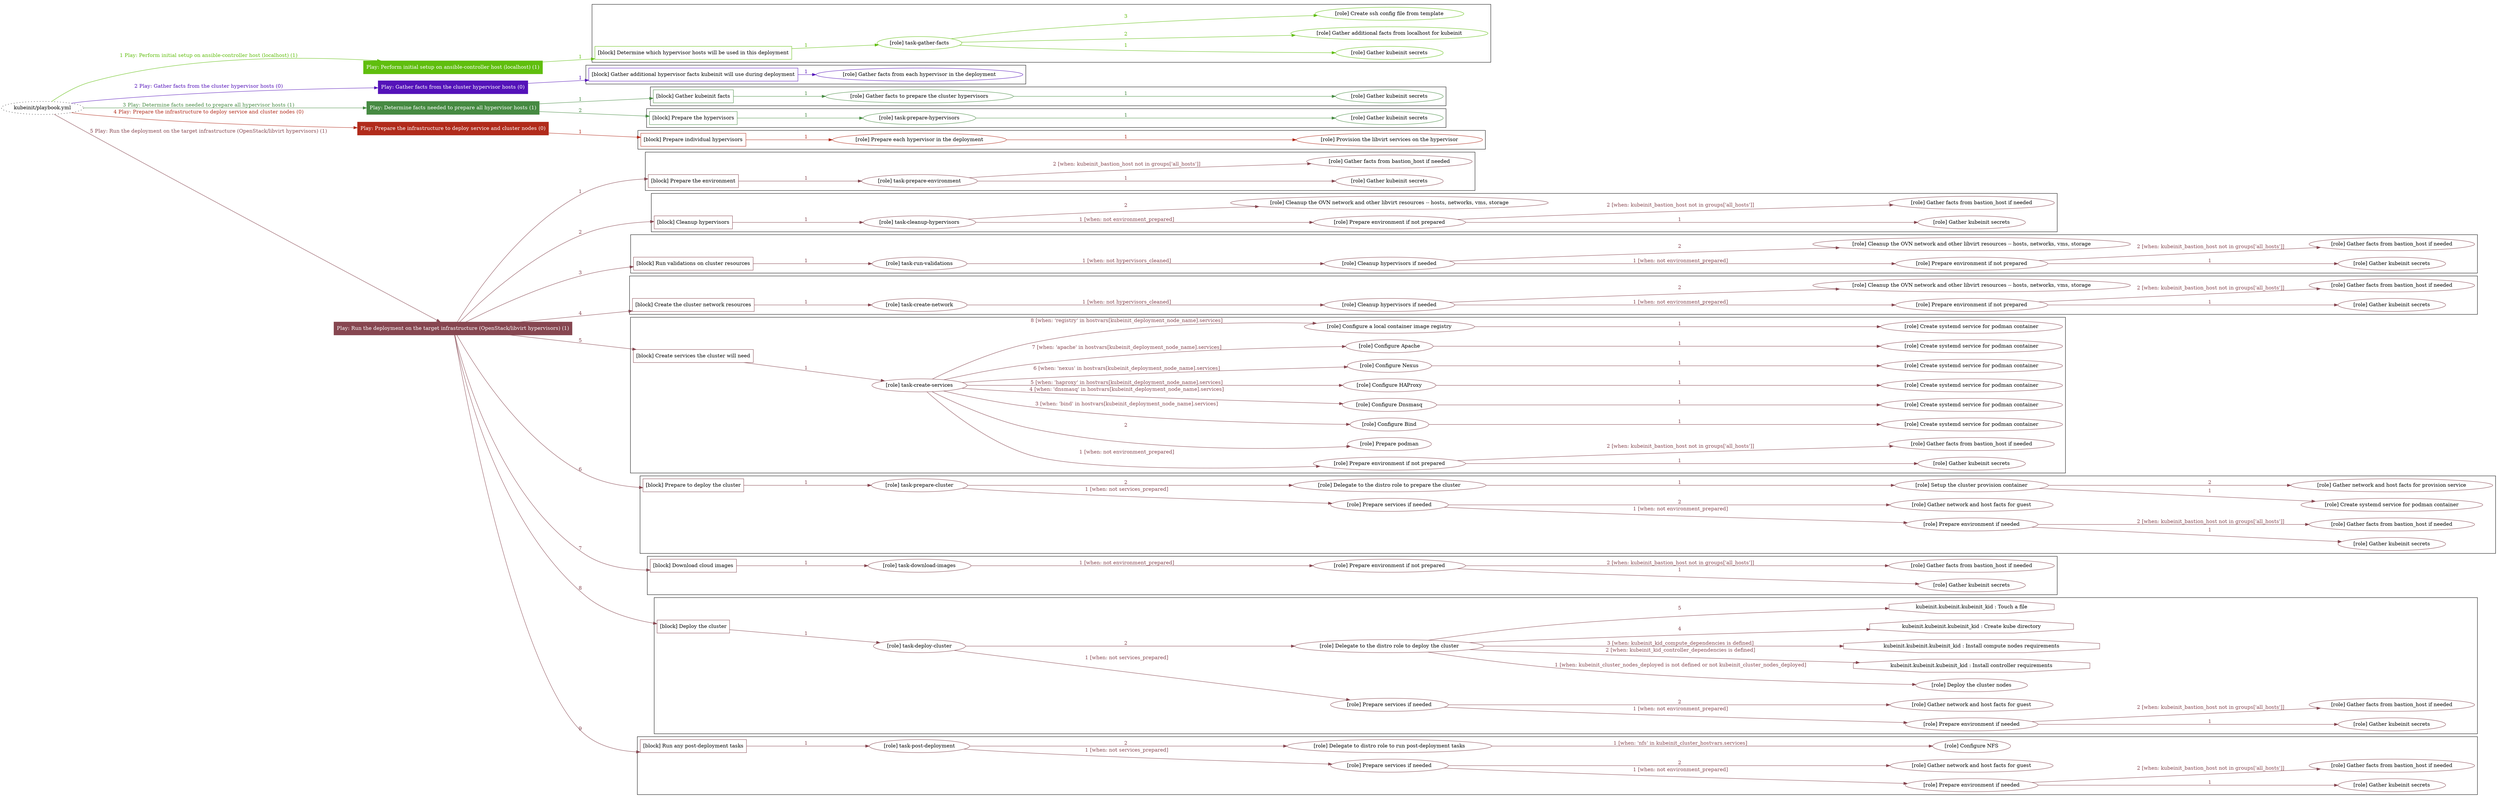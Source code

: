 digraph {
	graph [concentrate=true ordering=in rankdir=LR ratio=fill]
	edge [esep=5 sep=10]
	"kubeinit/playbook.yml" [URL="/home/runner/work/kubeinit/kubeinit/kubeinit/playbook.yml" id=playbook_f6419a10 style=dotted]
	"kubeinit/playbook.yml" -> play_0687ee7b [label="1 Play: Perform initial setup on ansible-controller host (localhost) (1)" color="#60be0e" fontcolor="#60be0e" id=edge_play_0687ee7b labeltooltip="1 Play: Perform initial setup on ansible-controller host (localhost) (1)" tooltip="1 Play: Perform initial setup on ansible-controller host (localhost) (1)"]
	subgraph "Play: Perform initial setup on ansible-controller host (localhost) (1)" {
		play_0687ee7b [label="Play: Perform initial setup on ansible-controller host (localhost) (1)" URL="/home/runner/work/kubeinit/kubeinit/kubeinit/playbook.yml" color="#60be0e" fontcolor="#ffffff" id=play_0687ee7b shape=box style=filled tooltip=localhost]
		play_0687ee7b -> block_1c092122 [label=1 color="#60be0e" fontcolor="#60be0e" id=edge_block_1c092122 labeltooltip=1 tooltip=1]
		subgraph cluster_block_1c092122 {
			block_1c092122 [label="[block] Determine which hypervisor hosts will be used in this deployment" URL="/home/runner/work/kubeinit/kubeinit/kubeinit/playbook.yml" color="#60be0e" id=block_1c092122 labeltooltip="Determine which hypervisor hosts will be used in this deployment" shape=box tooltip="Determine which hypervisor hosts will be used in this deployment"]
			block_1c092122 -> role_b2bac1fe [label="1 " color="#60be0e" fontcolor="#60be0e" id=edge_role_b2bac1fe labeltooltip="1 " tooltip="1 "]
			subgraph "task-gather-facts" {
				role_b2bac1fe [label="[role] task-gather-facts" URL="/home/runner/work/kubeinit/kubeinit/kubeinit/playbook.yml" color="#60be0e" id=role_b2bac1fe tooltip="task-gather-facts"]
				role_b2bac1fe -> role_9b23d5ed [label="1 " color="#60be0e" fontcolor="#60be0e" id=edge_role_9b23d5ed labeltooltip="1 " tooltip="1 "]
				subgraph "Gather kubeinit secrets" {
					role_9b23d5ed [label="[role] Gather kubeinit secrets" URL="/home/runner/.ansible/collections/ansible_collections/kubeinit/kubeinit/roles/kubeinit_prepare/tasks/build_hypervisors_group.yml" color="#60be0e" id=role_9b23d5ed tooltip="Gather kubeinit secrets"]
				}
				role_b2bac1fe -> role_7b5e0a0b [label="2 " color="#60be0e" fontcolor="#60be0e" id=edge_role_7b5e0a0b labeltooltip="2 " tooltip="2 "]
				subgraph "Gather additional facts from localhost for kubeinit" {
					role_7b5e0a0b [label="[role] Gather additional facts from localhost for kubeinit" URL="/home/runner/.ansible/collections/ansible_collections/kubeinit/kubeinit/roles/kubeinit_prepare/tasks/build_hypervisors_group.yml" color="#60be0e" id=role_7b5e0a0b tooltip="Gather additional facts from localhost for kubeinit"]
				}
				role_b2bac1fe -> role_f3204267 [label="3 " color="#60be0e" fontcolor="#60be0e" id=edge_role_f3204267 labeltooltip="3 " tooltip="3 "]
				subgraph "Create ssh config file from template" {
					role_f3204267 [label="[role] Create ssh config file from template" URL="/home/runner/.ansible/collections/ansible_collections/kubeinit/kubeinit/roles/kubeinit_prepare/tasks/build_hypervisors_group.yml" color="#60be0e" id=role_f3204267 tooltip="Create ssh config file from template"]
				}
			}
		}
	}
	"kubeinit/playbook.yml" -> play_b88341cc [label="2 Play: Gather facts from the cluster hypervisor hosts (0)" color="#5413b9" fontcolor="#5413b9" id=edge_play_b88341cc labeltooltip="2 Play: Gather facts from the cluster hypervisor hosts (0)" tooltip="2 Play: Gather facts from the cluster hypervisor hosts (0)"]
	subgraph "Play: Gather facts from the cluster hypervisor hosts (0)" {
		play_b88341cc [label="Play: Gather facts from the cluster hypervisor hosts (0)" URL="/home/runner/work/kubeinit/kubeinit/kubeinit/playbook.yml" color="#5413b9" fontcolor="#ffffff" id=play_b88341cc shape=box style=filled tooltip="Play: Gather facts from the cluster hypervisor hosts (0)"]
		play_b88341cc -> block_39fe85fd [label=1 color="#5413b9" fontcolor="#5413b9" id=edge_block_39fe85fd labeltooltip=1 tooltip=1]
		subgraph cluster_block_39fe85fd {
			block_39fe85fd [label="[block] Gather additional hypervisor facts kubeinit will use during deployment" URL="/home/runner/work/kubeinit/kubeinit/kubeinit/playbook.yml" color="#5413b9" id=block_39fe85fd labeltooltip="Gather additional hypervisor facts kubeinit will use during deployment" shape=box tooltip="Gather additional hypervisor facts kubeinit will use during deployment"]
			block_39fe85fd -> role_3dbef8bf [label="1 " color="#5413b9" fontcolor="#5413b9" id=edge_role_3dbef8bf labeltooltip="1 " tooltip="1 "]
			subgraph "Gather facts from each hypervisor in the deployment" {
				role_3dbef8bf [label="[role] Gather facts from each hypervisor in the deployment" URL="/home/runner/work/kubeinit/kubeinit/kubeinit/playbook.yml" color="#5413b9" id=role_3dbef8bf tooltip="Gather facts from each hypervisor in the deployment"]
			}
		}
	}
	"kubeinit/playbook.yml" -> play_c0b0eac6 [label="3 Play: Determine facts needed to prepare all hypervisor hosts (1)" color="#468a42" fontcolor="#468a42" id=edge_play_c0b0eac6 labeltooltip="3 Play: Determine facts needed to prepare all hypervisor hosts (1)" tooltip="3 Play: Determine facts needed to prepare all hypervisor hosts (1)"]
	subgraph "Play: Determine facts needed to prepare all hypervisor hosts (1)" {
		play_c0b0eac6 [label="Play: Determine facts needed to prepare all hypervisor hosts (1)" URL="/home/runner/work/kubeinit/kubeinit/kubeinit/playbook.yml" color="#468a42" fontcolor="#ffffff" id=play_c0b0eac6 shape=box style=filled tooltip=localhost]
		play_c0b0eac6 -> block_16aa0d3f [label=1 color="#468a42" fontcolor="#468a42" id=edge_block_16aa0d3f labeltooltip=1 tooltip=1]
		subgraph cluster_block_16aa0d3f {
			block_16aa0d3f [label="[block] Gather kubeinit facts" URL="/home/runner/work/kubeinit/kubeinit/kubeinit/playbook.yml" color="#468a42" id=block_16aa0d3f labeltooltip="Gather kubeinit facts" shape=box tooltip="Gather kubeinit facts"]
			block_16aa0d3f -> role_f9458ffa [label="1 " color="#468a42" fontcolor="#468a42" id=edge_role_f9458ffa labeltooltip="1 " tooltip="1 "]
			subgraph "Gather facts to prepare the cluster hypervisors" {
				role_f9458ffa [label="[role] Gather facts to prepare the cluster hypervisors" URL="/home/runner/work/kubeinit/kubeinit/kubeinit/playbook.yml" color="#468a42" id=role_f9458ffa tooltip="Gather facts to prepare the cluster hypervisors"]
				role_f9458ffa -> role_9d43c3cf [label="1 " color="#468a42" fontcolor="#468a42" id=edge_role_9d43c3cf labeltooltip="1 " tooltip="1 "]
				subgraph "Gather kubeinit secrets" {
					role_9d43c3cf [label="[role] Gather kubeinit secrets" URL="/home/runner/.ansible/collections/ansible_collections/kubeinit/kubeinit/roles/kubeinit_prepare/tasks/gather_kubeinit_facts.yml" color="#468a42" id=role_9d43c3cf tooltip="Gather kubeinit secrets"]
				}
			}
		}
		play_c0b0eac6 -> block_36c5bea5 [label=2 color="#468a42" fontcolor="#468a42" id=edge_block_36c5bea5 labeltooltip=2 tooltip=2]
		subgraph cluster_block_36c5bea5 {
			block_36c5bea5 [label="[block] Prepare the hypervisors" URL="/home/runner/work/kubeinit/kubeinit/kubeinit/playbook.yml" color="#468a42" id=block_36c5bea5 labeltooltip="Prepare the hypervisors" shape=box tooltip="Prepare the hypervisors"]
			block_36c5bea5 -> role_66b92927 [label="1 " color="#468a42" fontcolor="#468a42" id=edge_role_66b92927 labeltooltip="1 " tooltip="1 "]
			subgraph "task-prepare-hypervisors" {
				role_66b92927 [label="[role] task-prepare-hypervisors" URL="/home/runner/work/kubeinit/kubeinit/kubeinit/playbook.yml" color="#468a42" id=role_66b92927 tooltip="task-prepare-hypervisors"]
				role_66b92927 -> role_2ca6fdfb [label="1 " color="#468a42" fontcolor="#468a42" id=edge_role_2ca6fdfb labeltooltip="1 " tooltip="1 "]
				subgraph "Gather kubeinit secrets" {
					role_2ca6fdfb [label="[role] Gather kubeinit secrets" URL="/home/runner/.ansible/collections/ansible_collections/kubeinit/kubeinit/roles/kubeinit_prepare/tasks/gather_kubeinit_facts.yml" color="#468a42" id=role_2ca6fdfb tooltip="Gather kubeinit secrets"]
				}
			}
		}
	}
	"kubeinit/playbook.yml" -> play_3ddf6094 [label="4 Play: Prepare the infrastructure to deploy service and cluster nodes (0)" color="#b12b1b" fontcolor="#b12b1b" id=edge_play_3ddf6094 labeltooltip="4 Play: Prepare the infrastructure to deploy service and cluster nodes (0)" tooltip="4 Play: Prepare the infrastructure to deploy service and cluster nodes (0)"]
	subgraph "Play: Prepare the infrastructure to deploy service and cluster nodes (0)" {
		play_3ddf6094 [label="Play: Prepare the infrastructure to deploy service and cluster nodes (0)" URL="/home/runner/work/kubeinit/kubeinit/kubeinit/playbook.yml" color="#b12b1b" fontcolor="#ffffff" id=play_3ddf6094 shape=box style=filled tooltip="Play: Prepare the infrastructure to deploy service and cluster nodes (0)"]
		play_3ddf6094 -> block_fb305f9a [label=1 color="#b12b1b" fontcolor="#b12b1b" id=edge_block_fb305f9a labeltooltip=1 tooltip=1]
		subgraph cluster_block_fb305f9a {
			block_fb305f9a [label="[block] Prepare individual hypervisors" URL="/home/runner/work/kubeinit/kubeinit/kubeinit/playbook.yml" color="#b12b1b" id=block_fb305f9a labeltooltip="Prepare individual hypervisors" shape=box tooltip="Prepare individual hypervisors"]
			block_fb305f9a -> role_68063e5e [label="1 " color="#b12b1b" fontcolor="#b12b1b" id=edge_role_68063e5e labeltooltip="1 " tooltip="1 "]
			subgraph "Prepare each hypervisor in the deployment" {
				role_68063e5e [label="[role] Prepare each hypervisor in the deployment" URL="/home/runner/work/kubeinit/kubeinit/kubeinit/playbook.yml" color="#b12b1b" id=role_68063e5e tooltip="Prepare each hypervisor in the deployment"]
				role_68063e5e -> role_cfddc2a8 [label="1 " color="#b12b1b" fontcolor="#b12b1b" id=edge_role_cfddc2a8 labeltooltip="1 " tooltip="1 "]
				subgraph "Provision the libvirt services on the hypervisor" {
					role_cfddc2a8 [label="[role] Provision the libvirt services on the hypervisor" URL="/home/runner/.ansible/collections/ansible_collections/kubeinit/kubeinit/roles/kubeinit_prepare/tasks/prepare_hypervisor.yml" color="#b12b1b" id=role_cfddc2a8 tooltip="Provision the libvirt services on the hypervisor"]
				}
			}
		}
	}
	"kubeinit/playbook.yml" -> play_e964e5f2 [label="5 Play: Run the deployment on the target infrastructure (OpenStack/libvirt hypervisors) (1)" color="#864650" fontcolor="#864650" id=edge_play_e964e5f2 labeltooltip="5 Play: Run the deployment on the target infrastructure (OpenStack/libvirt hypervisors) (1)" tooltip="5 Play: Run the deployment on the target infrastructure (OpenStack/libvirt hypervisors) (1)"]
	subgraph "Play: Run the deployment on the target infrastructure (OpenStack/libvirt hypervisors) (1)" {
		play_e964e5f2 [label="Play: Run the deployment on the target infrastructure (OpenStack/libvirt hypervisors) (1)" URL="/home/runner/work/kubeinit/kubeinit/kubeinit/playbook.yml" color="#864650" fontcolor="#ffffff" id=play_e964e5f2 shape=box style=filled tooltip=localhost]
		play_e964e5f2 -> block_defcb98d [label=1 color="#864650" fontcolor="#864650" id=edge_block_defcb98d labeltooltip=1 tooltip=1]
		subgraph cluster_block_defcb98d {
			block_defcb98d [label="[block] Prepare the environment" URL="/home/runner/work/kubeinit/kubeinit/kubeinit/playbook.yml" color="#864650" id=block_defcb98d labeltooltip="Prepare the environment" shape=box tooltip="Prepare the environment"]
			block_defcb98d -> role_cb8f4021 [label="1 " color="#864650" fontcolor="#864650" id=edge_role_cb8f4021 labeltooltip="1 " tooltip="1 "]
			subgraph "task-prepare-environment" {
				role_cb8f4021 [label="[role] task-prepare-environment" URL="/home/runner/work/kubeinit/kubeinit/kubeinit/playbook.yml" color="#864650" id=role_cb8f4021 tooltip="task-prepare-environment"]
				role_cb8f4021 -> role_340ba631 [label="1 " color="#864650" fontcolor="#864650" id=edge_role_340ba631 labeltooltip="1 " tooltip="1 "]
				subgraph "Gather kubeinit secrets" {
					role_340ba631 [label="[role] Gather kubeinit secrets" URL="/home/runner/.ansible/collections/ansible_collections/kubeinit/kubeinit/roles/kubeinit_prepare/tasks/gather_kubeinit_facts.yml" color="#864650" id=role_340ba631 tooltip="Gather kubeinit secrets"]
				}
				role_cb8f4021 -> role_b00bad6c [label="2 [when: kubeinit_bastion_host not in groups['all_hosts']]" color="#864650" fontcolor="#864650" id=edge_role_b00bad6c labeltooltip="2 [when: kubeinit_bastion_host not in groups['all_hosts']]" tooltip="2 [when: kubeinit_bastion_host not in groups['all_hosts']]"]
				subgraph "Gather facts from bastion_host if needed" {
					role_b00bad6c [label="[role] Gather facts from bastion_host if needed" URL="/home/runner/.ansible/collections/ansible_collections/kubeinit/kubeinit/roles/kubeinit_prepare/tasks/main.yml" color="#864650" id=role_b00bad6c tooltip="Gather facts from bastion_host if needed"]
				}
			}
		}
		play_e964e5f2 -> block_6bc0c703 [label=2 color="#864650" fontcolor="#864650" id=edge_block_6bc0c703 labeltooltip=2 tooltip=2]
		subgraph cluster_block_6bc0c703 {
			block_6bc0c703 [label="[block] Cleanup hypervisors" URL="/home/runner/work/kubeinit/kubeinit/kubeinit/playbook.yml" color="#864650" id=block_6bc0c703 labeltooltip="Cleanup hypervisors" shape=box tooltip="Cleanup hypervisors"]
			block_6bc0c703 -> role_67e767c6 [label="1 " color="#864650" fontcolor="#864650" id=edge_role_67e767c6 labeltooltip="1 " tooltip="1 "]
			subgraph "task-cleanup-hypervisors" {
				role_67e767c6 [label="[role] task-cleanup-hypervisors" URL="/home/runner/work/kubeinit/kubeinit/kubeinit/playbook.yml" color="#864650" id=role_67e767c6 tooltip="task-cleanup-hypervisors"]
				role_67e767c6 -> role_a4afd35a [label="1 [when: not environment_prepared]" color="#864650" fontcolor="#864650" id=edge_role_a4afd35a labeltooltip="1 [when: not environment_prepared]" tooltip="1 [when: not environment_prepared]"]
				subgraph "Prepare environment if not prepared" {
					role_a4afd35a [label="[role] Prepare environment if not prepared" URL="/home/runner/.ansible/collections/ansible_collections/kubeinit/kubeinit/roles/kubeinit_libvirt/tasks/cleanup_hypervisors.yml" color="#864650" id=role_a4afd35a tooltip="Prepare environment if not prepared"]
					role_a4afd35a -> role_6c84df4e [label="1 " color="#864650" fontcolor="#864650" id=edge_role_6c84df4e labeltooltip="1 " tooltip="1 "]
					subgraph "Gather kubeinit secrets" {
						role_6c84df4e [label="[role] Gather kubeinit secrets" URL="/home/runner/.ansible/collections/ansible_collections/kubeinit/kubeinit/roles/kubeinit_prepare/tasks/gather_kubeinit_facts.yml" color="#864650" id=role_6c84df4e tooltip="Gather kubeinit secrets"]
					}
					role_a4afd35a -> role_d9d4528b [label="2 [when: kubeinit_bastion_host not in groups['all_hosts']]" color="#864650" fontcolor="#864650" id=edge_role_d9d4528b labeltooltip="2 [when: kubeinit_bastion_host not in groups['all_hosts']]" tooltip="2 [when: kubeinit_bastion_host not in groups['all_hosts']]"]
					subgraph "Gather facts from bastion_host if needed" {
						role_d9d4528b [label="[role] Gather facts from bastion_host if needed" URL="/home/runner/.ansible/collections/ansible_collections/kubeinit/kubeinit/roles/kubeinit_prepare/tasks/main.yml" color="#864650" id=role_d9d4528b tooltip="Gather facts from bastion_host if needed"]
					}
				}
				role_67e767c6 -> role_c7be4b14 [label="2 " color="#864650" fontcolor="#864650" id=edge_role_c7be4b14 labeltooltip="2 " tooltip="2 "]
				subgraph "Cleanup the OVN network and other libvirt resources -- hosts, networks, vms, storage" {
					role_c7be4b14 [label="[role] Cleanup the OVN network and other libvirt resources -- hosts, networks, vms, storage" URL="/home/runner/.ansible/collections/ansible_collections/kubeinit/kubeinit/roles/kubeinit_libvirt/tasks/cleanup_hypervisors.yml" color="#864650" id=role_c7be4b14 tooltip="Cleanup the OVN network and other libvirt resources -- hosts, networks, vms, storage"]
				}
			}
		}
		play_e964e5f2 -> block_28be2265 [label=3 color="#864650" fontcolor="#864650" id=edge_block_28be2265 labeltooltip=3 tooltip=3]
		subgraph cluster_block_28be2265 {
			block_28be2265 [label="[block] Run validations on cluster resources" URL="/home/runner/work/kubeinit/kubeinit/kubeinit/playbook.yml" color="#864650" id=block_28be2265 labeltooltip="Run validations on cluster resources" shape=box tooltip="Run validations on cluster resources"]
			block_28be2265 -> role_46cb99a1 [label="1 " color="#864650" fontcolor="#864650" id=edge_role_46cb99a1 labeltooltip="1 " tooltip="1 "]
			subgraph "task-run-validations" {
				role_46cb99a1 [label="[role] task-run-validations" URL="/home/runner/work/kubeinit/kubeinit/kubeinit/playbook.yml" color="#864650" id=role_46cb99a1 tooltip="task-run-validations"]
				role_46cb99a1 -> role_190e4fb4 [label="1 [when: not hypervisors_cleaned]" color="#864650" fontcolor="#864650" id=edge_role_190e4fb4 labeltooltip="1 [when: not hypervisors_cleaned]" tooltip="1 [when: not hypervisors_cleaned]"]
				subgraph "Cleanup hypervisors if needed" {
					role_190e4fb4 [label="[role] Cleanup hypervisors if needed" URL="/home/runner/.ansible/collections/ansible_collections/kubeinit/kubeinit/roles/kubeinit_validations/tasks/main.yml" color="#864650" id=role_190e4fb4 tooltip="Cleanup hypervisors if needed"]
					role_190e4fb4 -> role_b6445f5e [label="1 [when: not environment_prepared]" color="#864650" fontcolor="#864650" id=edge_role_b6445f5e labeltooltip="1 [when: not environment_prepared]" tooltip="1 [when: not environment_prepared]"]
					subgraph "Prepare environment if not prepared" {
						role_b6445f5e [label="[role] Prepare environment if not prepared" URL="/home/runner/.ansible/collections/ansible_collections/kubeinit/kubeinit/roles/kubeinit_libvirt/tasks/cleanup_hypervisors.yml" color="#864650" id=role_b6445f5e tooltip="Prepare environment if not prepared"]
						role_b6445f5e -> role_985de65e [label="1 " color="#864650" fontcolor="#864650" id=edge_role_985de65e labeltooltip="1 " tooltip="1 "]
						subgraph "Gather kubeinit secrets" {
							role_985de65e [label="[role] Gather kubeinit secrets" URL="/home/runner/.ansible/collections/ansible_collections/kubeinit/kubeinit/roles/kubeinit_prepare/tasks/gather_kubeinit_facts.yml" color="#864650" id=role_985de65e tooltip="Gather kubeinit secrets"]
						}
						role_b6445f5e -> role_59540f75 [label="2 [when: kubeinit_bastion_host not in groups['all_hosts']]" color="#864650" fontcolor="#864650" id=edge_role_59540f75 labeltooltip="2 [when: kubeinit_bastion_host not in groups['all_hosts']]" tooltip="2 [when: kubeinit_bastion_host not in groups['all_hosts']]"]
						subgraph "Gather facts from bastion_host if needed" {
							role_59540f75 [label="[role] Gather facts from bastion_host if needed" URL="/home/runner/.ansible/collections/ansible_collections/kubeinit/kubeinit/roles/kubeinit_prepare/tasks/main.yml" color="#864650" id=role_59540f75 tooltip="Gather facts from bastion_host if needed"]
						}
					}
					role_190e4fb4 -> role_2a0d94ba [label="2 " color="#864650" fontcolor="#864650" id=edge_role_2a0d94ba labeltooltip="2 " tooltip="2 "]
					subgraph "Cleanup the OVN network and other libvirt resources -- hosts, networks, vms, storage" {
						role_2a0d94ba [label="[role] Cleanup the OVN network and other libvirt resources -- hosts, networks, vms, storage" URL="/home/runner/.ansible/collections/ansible_collections/kubeinit/kubeinit/roles/kubeinit_libvirt/tasks/cleanup_hypervisors.yml" color="#864650" id=role_2a0d94ba tooltip="Cleanup the OVN network and other libvirt resources -- hosts, networks, vms, storage"]
					}
				}
			}
		}
		play_e964e5f2 -> block_44203ab2 [label=4 color="#864650" fontcolor="#864650" id=edge_block_44203ab2 labeltooltip=4 tooltip=4]
		subgraph cluster_block_44203ab2 {
			block_44203ab2 [label="[block] Create the cluster network resources" URL="/home/runner/work/kubeinit/kubeinit/kubeinit/playbook.yml" color="#864650" id=block_44203ab2 labeltooltip="Create the cluster network resources" shape=box tooltip="Create the cluster network resources"]
			block_44203ab2 -> role_1f5e1a79 [label="1 " color="#864650" fontcolor="#864650" id=edge_role_1f5e1a79 labeltooltip="1 " tooltip="1 "]
			subgraph "task-create-network" {
				role_1f5e1a79 [label="[role] task-create-network" URL="/home/runner/work/kubeinit/kubeinit/kubeinit/playbook.yml" color="#864650" id=role_1f5e1a79 tooltip="task-create-network"]
				role_1f5e1a79 -> role_fdc8fe94 [label="1 [when: not hypervisors_cleaned]" color="#864650" fontcolor="#864650" id=edge_role_fdc8fe94 labeltooltip="1 [when: not hypervisors_cleaned]" tooltip="1 [when: not hypervisors_cleaned]"]
				subgraph "Cleanup hypervisors if needed" {
					role_fdc8fe94 [label="[role] Cleanup hypervisors if needed" URL="/home/runner/.ansible/collections/ansible_collections/kubeinit/kubeinit/roles/kubeinit_libvirt/tasks/create_network.yml" color="#864650" id=role_fdc8fe94 tooltip="Cleanup hypervisors if needed"]
					role_fdc8fe94 -> role_bb347a70 [label="1 [when: not environment_prepared]" color="#864650" fontcolor="#864650" id=edge_role_bb347a70 labeltooltip="1 [when: not environment_prepared]" tooltip="1 [when: not environment_prepared]"]
					subgraph "Prepare environment if not prepared" {
						role_bb347a70 [label="[role] Prepare environment if not prepared" URL="/home/runner/.ansible/collections/ansible_collections/kubeinit/kubeinit/roles/kubeinit_libvirt/tasks/cleanup_hypervisors.yml" color="#864650" id=role_bb347a70 tooltip="Prepare environment if not prepared"]
						role_bb347a70 -> role_4fc0b708 [label="1 " color="#864650" fontcolor="#864650" id=edge_role_4fc0b708 labeltooltip="1 " tooltip="1 "]
						subgraph "Gather kubeinit secrets" {
							role_4fc0b708 [label="[role] Gather kubeinit secrets" URL="/home/runner/.ansible/collections/ansible_collections/kubeinit/kubeinit/roles/kubeinit_prepare/tasks/gather_kubeinit_facts.yml" color="#864650" id=role_4fc0b708 tooltip="Gather kubeinit secrets"]
						}
						role_bb347a70 -> role_34f59a58 [label="2 [when: kubeinit_bastion_host not in groups['all_hosts']]" color="#864650" fontcolor="#864650" id=edge_role_34f59a58 labeltooltip="2 [when: kubeinit_bastion_host not in groups['all_hosts']]" tooltip="2 [when: kubeinit_bastion_host not in groups['all_hosts']]"]
						subgraph "Gather facts from bastion_host if needed" {
							role_34f59a58 [label="[role] Gather facts from bastion_host if needed" URL="/home/runner/.ansible/collections/ansible_collections/kubeinit/kubeinit/roles/kubeinit_prepare/tasks/main.yml" color="#864650" id=role_34f59a58 tooltip="Gather facts from bastion_host if needed"]
						}
					}
					role_fdc8fe94 -> role_193c2b49 [label="2 " color="#864650" fontcolor="#864650" id=edge_role_193c2b49 labeltooltip="2 " tooltip="2 "]
					subgraph "Cleanup the OVN network and other libvirt resources -- hosts, networks, vms, storage" {
						role_193c2b49 [label="[role] Cleanup the OVN network and other libvirt resources -- hosts, networks, vms, storage" URL="/home/runner/.ansible/collections/ansible_collections/kubeinit/kubeinit/roles/kubeinit_libvirt/tasks/cleanup_hypervisors.yml" color="#864650" id=role_193c2b49 tooltip="Cleanup the OVN network and other libvirt resources -- hosts, networks, vms, storage"]
					}
				}
			}
		}
		play_e964e5f2 -> block_c9fb157e [label=5 color="#864650" fontcolor="#864650" id=edge_block_c9fb157e labeltooltip=5 tooltip=5]
		subgraph cluster_block_c9fb157e {
			block_c9fb157e [label="[block] Create services the cluster will need" URL="/home/runner/work/kubeinit/kubeinit/kubeinit/playbook.yml" color="#864650" id=block_c9fb157e labeltooltip="Create services the cluster will need" shape=box tooltip="Create services the cluster will need"]
			block_c9fb157e -> role_b04ca8ac [label="1 " color="#864650" fontcolor="#864650" id=edge_role_b04ca8ac labeltooltip="1 " tooltip="1 "]
			subgraph "task-create-services" {
				role_b04ca8ac [label="[role] task-create-services" URL="/home/runner/work/kubeinit/kubeinit/kubeinit/playbook.yml" color="#864650" id=role_b04ca8ac tooltip="task-create-services"]
				role_b04ca8ac -> role_bd9bbb3c [label="1 [when: not environment_prepared]" color="#864650" fontcolor="#864650" id=edge_role_bd9bbb3c labeltooltip="1 [when: not environment_prepared]" tooltip="1 [when: not environment_prepared]"]
				subgraph "Prepare environment if not prepared" {
					role_bd9bbb3c [label="[role] Prepare environment if not prepared" URL="/home/runner/.ansible/collections/ansible_collections/kubeinit/kubeinit/roles/kubeinit_services/tasks/main.yml" color="#864650" id=role_bd9bbb3c tooltip="Prepare environment if not prepared"]
					role_bd9bbb3c -> role_d8cdbc37 [label="1 " color="#864650" fontcolor="#864650" id=edge_role_d8cdbc37 labeltooltip="1 " tooltip="1 "]
					subgraph "Gather kubeinit secrets" {
						role_d8cdbc37 [label="[role] Gather kubeinit secrets" URL="/home/runner/.ansible/collections/ansible_collections/kubeinit/kubeinit/roles/kubeinit_prepare/tasks/gather_kubeinit_facts.yml" color="#864650" id=role_d8cdbc37 tooltip="Gather kubeinit secrets"]
					}
					role_bd9bbb3c -> role_575a8dbd [label="2 [when: kubeinit_bastion_host not in groups['all_hosts']]" color="#864650" fontcolor="#864650" id=edge_role_575a8dbd labeltooltip="2 [when: kubeinit_bastion_host not in groups['all_hosts']]" tooltip="2 [when: kubeinit_bastion_host not in groups['all_hosts']]"]
					subgraph "Gather facts from bastion_host if needed" {
						role_575a8dbd [label="[role] Gather facts from bastion_host if needed" URL="/home/runner/.ansible/collections/ansible_collections/kubeinit/kubeinit/roles/kubeinit_prepare/tasks/main.yml" color="#864650" id=role_575a8dbd tooltip="Gather facts from bastion_host if needed"]
					}
				}
				role_b04ca8ac -> role_d3bc5ce0 [label="2 " color="#864650" fontcolor="#864650" id=edge_role_d3bc5ce0 labeltooltip="2 " tooltip="2 "]
				subgraph "Prepare podman" {
					role_d3bc5ce0 [label="[role] Prepare podman" URL="/home/runner/.ansible/collections/ansible_collections/kubeinit/kubeinit/roles/kubeinit_services/tasks/00_create_service_pod.yml" color="#864650" id=role_d3bc5ce0 tooltip="Prepare podman"]
				}
				role_b04ca8ac -> role_513228a1 [label="3 [when: 'bind' in hostvars[kubeinit_deployment_node_name].services]" color="#864650" fontcolor="#864650" id=edge_role_513228a1 labeltooltip="3 [when: 'bind' in hostvars[kubeinit_deployment_node_name].services]" tooltip="3 [when: 'bind' in hostvars[kubeinit_deployment_node_name].services]"]
				subgraph "Configure Bind" {
					role_513228a1 [label="[role] Configure Bind" URL="/home/runner/.ansible/collections/ansible_collections/kubeinit/kubeinit/roles/kubeinit_services/tasks/start_services_containers.yml" color="#864650" id=role_513228a1 tooltip="Configure Bind"]
					role_513228a1 -> role_4ddba81a [label="1 " color="#864650" fontcolor="#864650" id=edge_role_4ddba81a labeltooltip="1 " tooltip="1 "]
					subgraph "Create systemd service for podman container" {
						role_4ddba81a [label="[role] Create systemd service for podman container" URL="/home/runner/.ansible/collections/ansible_collections/kubeinit/kubeinit/roles/kubeinit_bind/tasks/main.yml" color="#864650" id=role_4ddba81a tooltip="Create systemd service for podman container"]
					}
				}
				role_b04ca8ac -> role_9104e54f [label="4 [when: 'dnsmasq' in hostvars[kubeinit_deployment_node_name].services]" color="#864650" fontcolor="#864650" id=edge_role_9104e54f labeltooltip="4 [when: 'dnsmasq' in hostvars[kubeinit_deployment_node_name].services]" tooltip="4 [when: 'dnsmasq' in hostvars[kubeinit_deployment_node_name].services]"]
				subgraph "Configure Dnsmasq" {
					role_9104e54f [label="[role] Configure Dnsmasq" URL="/home/runner/.ansible/collections/ansible_collections/kubeinit/kubeinit/roles/kubeinit_services/tasks/start_services_containers.yml" color="#864650" id=role_9104e54f tooltip="Configure Dnsmasq"]
					role_9104e54f -> role_ffc54600 [label="1 " color="#864650" fontcolor="#864650" id=edge_role_ffc54600 labeltooltip="1 " tooltip="1 "]
					subgraph "Create systemd service for podman container" {
						role_ffc54600 [label="[role] Create systemd service for podman container" URL="/home/runner/.ansible/collections/ansible_collections/kubeinit/kubeinit/roles/kubeinit_dnsmasq/tasks/main.yml" color="#864650" id=role_ffc54600 tooltip="Create systemd service for podman container"]
					}
				}
				role_b04ca8ac -> role_9cc52380 [label="5 [when: 'haproxy' in hostvars[kubeinit_deployment_node_name].services]" color="#864650" fontcolor="#864650" id=edge_role_9cc52380 labeltooltip="5 [when: 'haproxy' in hostvars[kubeinit_deployment_node_name].services]" tooltip="5 [when: 'haproxy' in hostvars[kubeinit_deployment_node_name].services]"]
				subgraph "Configure HAProxy" {
					role_9cc52380 [label="[role] Configure HAProxy" URL="/home/runner/.ansible/collections/ansible_collections/kubeinit/kubeinit/roles/kubeinit_services/tasks/start_services_containers.yml" color="#864650" id=role_9cc52380 tooltip="Configure HAProxy"]
					role_9cc52380 -> role_c0f3c659 [label="1 " color="#864650" fontcolor="#864650" id=edge_role_c0f3c659 labeltooltip="1 " tooltip="1 "]
					subgraph "Create systemd service for podman container" {
						role_c0f3c659 [label="[role] Create systemd service for podman container" URL="/home/runner/.ansible/collections/ansible_collections/kubeinit/kubeinit/roles/kubeinit_haproxy/tasks/main.yml" color="#864650" id=role_c0f3c659 tooltip="Create systemd service for podman container"]
					}
				}
				role_b04ca8ac -> role_e83b3ae8 [label="6 [when: 'nexus' in hostvars[kubeinit_deployment_node_name].services]" color="#864650" fontcolor="#864650" id=edge_role_e83b3ae8 labeltooltip="6 [when: 'nexus' in hostvars[kubeinit_deployment_node_name].services]" tooltip="6 [when: 'nexus' in hostvars[kubeinit_deployment_node_name].services]"]
				subgraph "Configure Nexus" {
					role_e83b3ae8 [label="[role] Configure Nexus" URL="/home/runner/.ansible/collections/ansible_collections/kubeinit/kubeinit/roles/kubeinit_services/tasks/start_services_containers.yml" color="#864650" id=role_e83b3ae8 tooltip="Configure Nexus"]
					role_e83b3ae8 -> role_733e7765 [label="1 " color="#864650" fontcolor="#864650" id=edge_role_733e7765 labeltooltip="1 " tooltip="1 "]
					subgraph "Create systemd service for podman container" {
						role_733e7765 [label="[role] Create systemd service for podman container" URL="/home/runner/.ansible/collections/ansible_collections/kubeinit/kubeinit/roles/kubeinit_nexus/tasks/main.yml" color="#864650" id=role_733e7765 tooltip="Create systemd service for podman container"]
					}
				}
				role_b04ca8ac -> role_220179c7 [label="7 [when: 'apache' in hostvars[kubeinit_deployment_node_name].services]" color="#864650" fontcolor="#864650" id=edge_role_220179c7 labeltooltip="7 [when: 'apache' in hostvars[kubeinit_deployment_node_name].services]" tooltip="7 [when: 'apache' in hostvars[kubeinit_deployment_node_name].services]"]
				subgraph "Configure Apache" {
					role_220179c7 [label="[role] Configure Apache" URL="/home/runner/.ansible/collections/ansible_collections/kubeinit/kubeinit/roles/kubeinit_services/tasks/start_services_containers.yml" color="#864650" id=role_220179c7 tooltip="Configure Apache"]
					role_220179c7 -> role_f4d410ac [label="1 " color="#864650" fontcolor="#864650" id=edge_role_f4d410ac labeltooltip="1 " tooltip="1 "]
					subgraph "Create systemd service for podman container" {
						role_f4d410ac [label="[role] Create systemd service for podman container" URL="/home/runner/.ansible/collections/ansible_collections/kubeinit/kubeinit/roles/kubeinit_apache/tasks/main.yml" color="#864650" id=role_f4d410ac tooltip="Create systemd service for podman container"]
					}
				}
				role_b04ca8ac -> role_ba7ea095 [label="8 [when: 'registry' in hostvars[kubeinit_deployment_node_name].services]" color="#864650" fontcolor="#864650" id=edge_role_ba7ea095 labeltooltip="8 [when: 'registry' in hostvars[kubeinit_deployment_node_name].services]" tooltip="8 [when: 'registry' in hostvars[kubeinit_deployment_node_name].services]"]
				subgraph "Configure a local container image registry" {
					role_ba7ea095 [label="[role] Configure a local container image registry" URL="/home/runner/.ansible/collections/ansible_collections/kubeinit/kubeinit/roles/kubeinit_services/tasks/start_services_containers.yml" color="#864650" id=role_ba7ea095 tooltip="Configure a local container image registry"]
					role_ba7ea095 -> role_ed580e23 [label="1 " color="#864650" fontcolor="#864650" id=edge_role_ed580e23 labeltooltip="1 " tooltip="1 "]
					subgraph "Create systemd service for podman container" {
						role_ed580e23 [label="[role] Create systemd service for podman container" URL="/home/runner/.ansible/collections/ansible_collections/kubeinit/kubeinit/roles/kubeinit_registry/tasks/main.yml" color="#864650" id=role_ed580e23 tooltip="Create systemd service for podman container"]
					}
				}
			}
		}
		play_e964e5f2 -> block_4eb70844 [label=6 color="#864650" fontcolor="#864650" id=edge_block_4eb70844 labeltooltip=6 tooltip=6]
		subgraph cluster_block_4eb70844 {
			block_4eb70844 [label="[block] Prepare to deploy the cluster" URL="/home/runner/work/kubeinit/kubeinit/kubeinit/playbook.yml" color="#864650" id=block_4eb70844 labeltooltip="Prepare to deploy the cluster" shape=box tooltip="Prepare to deploy the cluster"]
			block_4eb70844 -> role_5436b5a2 [label="1 " color="#864650" fontcolor="#864650" id=edge_role_5436b5a2 labeltooltip="1 " tooltip="1 "]
			subgraph "task-prepare-cluster" {
				role_5436b5a2 [label="[role] task-prepare-cluster" URL="/home/runner/work/kubeinit/kubeinit/kubeinit/playbook.yml" color="#864650" id=role_5436b5a2 tooltip="task-prepare-cluster"]
				role_5436b5a2 -> role_9ca71539 [label="1 [when: not services_prepared]" color="#864650" fontcolor="#864650" id=edge_role_9ca71539 labeltooltip="1 [when: not services_prepared]" tooltip="1 [when: not services_prepared]"]
				subgraph "Prepare services if needed" {
					role_9ca71539 [label="[role] Prepare services if needed" URL="/home/runner/.ansible/collections/ansible_collections/kubeinit/kubeinit/roles/kubeinit_prepare/tasks/prepare_cluster.yml" color="#864650" id=role_9ca71539 tooltip="Prepare services if needed"]
					role_9ca71539 -> role_6c4d855e [label="1 [when: not environment_prepared]" color="#864650" fontcolor="#864650" id=edge_role_6c4d855e labeltooltip="1 [when: not environment_prepared]" tooltip="1 [when: not environment_prepared]"]
					subgraph "Prepare environment if needed" {
						role_6c4d855e [label="[role] Prepare environment if needed" URL="/home/runner/.ansible/collections/ansible_collections/kubeinit/kubeinit/roles/kubeinit_services/tasks/prepare_services.yml" color="#864650" id=role_6c4d855e tooltip="Prepare environment if needed"]
						role_6c4d855e -> role_a6299cad [label="1 " color="#864650" fontcolor="#864650" id=edge_role_a6299cad labeltooltip="1 " tooltip="1 "]
						subgraph "Gather kubeinit secrets" {
							role_a6299cad [label="[role] Gather kubeinit secrets" URL="/home/runner/.ansible/collections/ansible_collections/kubeinit/kubeinit/roles/kubeinit_prepare/tasks/gather_kubeinit_facts.yml" color="#864650" id=role_a6299cad tooltip="Gather kubeinit secrets"]
						}
						role_6c4d855e -> role_72f63ac7 [label="2 [when: kubeinit_bastion_host not in groups['all_hosts']]" color="#864650" fontcolor="#864650" id=edge_role_72f63ac7 labeltooltip="2 [when: kubeinit_bastion_host not in groups['all_hosts']]" tooltip="2 [when: kubeinit_bastion_host not in groups['all_hosts']]"]
						subgraph "Gather facts from bastion_host if needed" {
							role_72f63ac7 [label="[role] Gather facts from bastion_host if needed" URL="/home/runner/.ansible/collections/ansible_collections/kubeinit/kubeinit/roles/kubeinit_prepare/tasks/main.yml" color="#864650" id=role_72f63ac7 tooltip="Gather facts from bastion_host if needed"]
						}
					}
					role_9ca71539 -> role_b8ac12ae [label="2 " color="#864650" fontcolor="#864650" id=edge_role_b8ac12ae labeltooltip="2 " tooltip="2 "]
					subgraph "Gather network and host facts for guest" {
						role_b8ac12ae [label="[role] Gather network and host facts for guest" URL="/home/runner/.ansible/collections/ansible_collections/kubeinit/kubeinit/roles/kubeinit_services/tasks/prepare_services.yml" color="#864650" id=role_b8ac12ae tooltip="Gather network and host facts for guest"]
					}
				}
				role_5436b5a2 -> role_6f4fb97f [label="2 " color="#864650" fontcolor="#864650" id=edge_role_6f4fb97f labeltooltip="2 " tooltip="2 "]
				subgraph "Delegate to the distro role to prepare the cluster" {
					role_6f4fb97f [label="[role] Delegate to the distro role to prepare the cluster" URL="/home/runner/.ansible/collections/ansible_collections/kubeinit/kubeinit/roles/kubeinit_prepare/tasks/prepare_cluster.yml" color="#864650" id=role_6f4fb97f tooltip="Delegate to the distro role to prepare the cluster"]
					role_6f4fb97f -> role_28513206 [label="1 " color="#864650" fontcolor="#864650" id=edge_role_28513206 labeltooltip="1 " tooltip="1 "]
					subgraph "Setup the cluster provision container" {
						role_28513206 [label="[role] Setup the cluster provision container" URL="/home/runner/.ansible/collections/ansible_collections/kubeinit/kubeinit/roles/kubeinit_kid/tasks/prepare_cluster.yml" color="#864650" id=role_28513206 tooltip="Setup the cluster provision container"]
						role_28513206 -> role_aa45c887 [label="1 " color="#864650" fontcolor="#864650" id=edge_role_aa45c887 labeltooltip="1 " tooltip="1 "]
						subgraph "Create systemd service for podman container" {
							role_aa45c887 [label="[role] Create systemd service for podman container" URL="/home/runner/.ansible/collections/ansible_collections/kubeinit/kubeinit/roles/kubeinit_services/tasks/create_provision_container.yml" color="#864650" id=role_aa45c887 tooltip="Create systemd service for podman container"]
						}
						role_28513206 -> role_d3bd735e [label="2 " color="#864650" fontcolor="#864650" id=edge_role_d3bd735e labeltooltip="2 " tooltip="2 "]
						subgraph "Gather network and host facts for provision service" {
							role_d3bd735e [label="[role] Gather network and host facts for provision service" URL="/home/runner/.ansible/collections/ansible_collections/kubeinit/kubeinit/roles/kubeinit_services/tasks/create_provision_container.yml" color="#864650" id=role_d3bd735e tooltip="Gather network and host facts for provision service"]
						}
					}
				}
			}
		}
		play_e964e5f2 -> block_46c5aa56 [label=7 color="#864650" fontcolor="#864650" id=edge_block_46c5aa56 labeltooltip=7 tooltip=7]
		subgraph cluster_block_46c5aa56 {
			block_46c5aa56 [label="[block] Download cloud images" URL="/home/runner/work/kubeinit/kubeinit/kubeinit/playbook.yml" color="#864650" id=block_46c5aa56 labeltooltip="Download cloud images" shape=box tooltip="Download cloud images"]
			block_46c5aa56 -> role_fc87c5ee [label="1 " color="#864650" fontcolor="#864650" id=edge_role_fc87c5ee labeltooltip="1 " tooltip="1 "]
			subgraph "task-download-images" {
				role_fc87c5ee [label="[role] task-download-images" URL="/home/runner/work/kubeinit/kubeinit/kubeinit/playbook.yml" color="#864650" id=role_fc87c5ee tooltip="task-download-images"]
				role_fc87c5ee -> role_7dd9d322 [label="1 [when: not environment_prepared]" color="#864650" fontcolor="#864650" id=edge_role_7dd9d322 labeltooltip="1 [when: not environment_prepared]" tooltip="1 [when: not environment_prepared]"]
				subgraph "Prepare environment if not prepared" {
					role_7dd9d322 [label="[role] Prepare environment if not prepared" URL="/home/runner/.ansible/collections/ansible_collections/kubeinit/kubeinit/roles/kubeinit_libvirt/tasks/download_cloud_images.yml" color="#864650" id=role_7dd9d322 tooltip="Prepare environment if not prepared"]
					role_7dd9d322 -> role_4765e10e [label="1 " color="#864650" fontcolor="#864650" id=edge_role_4765e10e labeltooltip="1 " tooltip="1 "]
					subgraph "Gather kubeinit secrets" {
						role_4765e10e [label="[role] Gather kubeinit secrets" URL="/home/runner/.ansible/collections/ansible_collections/kubeinit/kubeinit/roles/kubeinit_prepare/tasks/gather_kubeinit_facts.yml" color="#864650" id=role_4765e10e tooltip="Gather kubeinit secrets"]
					}
					role_7dd9d322 -> role_3245fbed [label="2 [when: kubeinit_bastion_host not in groups['all_hosts']]" color="#864650" fontcolor="#864650" id=edge_role_3245fbed labeltooltip="2 [when: kubeinit_bastion_host not in groups['all_hosts']]" tooltip="2 [when: kubeinit_bastion_host not in groups['all_hosts']]"]
					subgraph "Gather facts from bastion_host if needed" {
						role_3245fbed [label="[role] Gather facts from bastion_host if needed" URL="/home/runner/.ansible/collections/ansible_collections/kubeinit/kubeinit/roles/kubeinit_prepare/tasks/main.yml" color="#864650" id=role_3245fbed tooltip="Gather facts from bastion_host if needed"]
					}
				}
			}
		}
		play_e964e5f2 -> block_a21e4abe [label=8 color="#864650" fontcolor="#864650" id=edge_block_a21e4abe labeltooltip=8 tooltip=8]
		subgraph cluster_block_a21e4abe {
			block_a21e4abe [label="[block] Deploy the cluster" URL="/home/runner/work/kubeinit/kubeinit/kubeinit/playbook.yml" color="#864650" id=block_a21e4abe labeltooltip="Deploy the cluster" shape=box tooltip="Deploy the cluster"]
			block_a21e4abe -> role_66325567 [label="1 " color="#864650" fontcolor="#864650" id=edge_role_66325567 labeltooltip="1 " tooltip="1 "]
			subgraph "task-deploy-cluster" {
				role_66325567 [label="[role] task-deploy-cluster" URL="/home/runner/work/kubeinit/kubeinit/kubeinit/playbook.yml" color="#864650" id=role_66325567 tooltip="task-deploy-cluster"]
				role_66325567 -> role_fc10da95 [label="1 [when: not services_prepared]" color="#864650" fontcolor="#864650" id=edge_role_fc10da95 labeltooltip="1 [when: not services_prepared]" tooltip="1 [when: not services_prepared]"]
				subgraph "Prepare services if needed" {
					role_fc10da95 [label="[role] Prepare services if needed" URL="/home/runner/.ansible/collections/ansible_collections/kubeinit/kubeinit/roles/kubeinit_prepare/tasks/deploy_cluster.yml" color="#864650" id=role_fc10da95 tooltip="Prepare services if needed"]
					role_fc10da95 -> role_661d8fd9 [label="1 [when: not environment_prepared]" color="#864650" fontcolor="#864650" id=edge_role_661d8fd9 labeltooltip="1 [when: not environment_prepared]" tooltip="1 [when: not environment_prepared]"]
					subgraph "Prepare environment if needed" {
						role_661d8fd9 [label="[role] Prepare environment if needed" URL="/home/runner/.ansible/collections/ansible_collections/kubeinit/kubeinit/roles/kubeinit_services/tasks/prepare_services.yml" color="#864650" id=role_661d8fd9 tooltip="Prepare environment if needed"]
						role_661d8fd9 -> role_757c03f8 [label="1 " color="#864650" fontcolor="#864650" id=edge_role_757c03f8 labeltooltip="1 " tooltip="1 "]
						subgraph "Gather kubeinit secrets" {
							role_757c03f8 [label="[role] Gather kubeinit secrets" URL="/home/runner/.ansible/collections/ansible_collections/kubeinit/kubeinit/roles/kubeinit_prepare/tasks/gather_kubeinit_facts.yml" color="#864650" id=role_757c03f8 tooltip="Gather kubeinit secrets"]
						}
						role_661d8fd9 -> role_33543b34 [label="2 [when: kubeinit_bastion_host not in groups['all_hosts']]" color="#864650" fontcolor="#864650" id=edge_role_33543b34 labeltooltip="2 [when: kubeinit_bastion_host not in groups['all_hosts']]" tooltip="2 [when: kubeinit_bastion_host not in groups['all_hosts']]"]
						subgraph "Gather facts from bastion_host if needed" {
							role_33543b34 [label="[role] Gather facts from bastion_host if needed" URL="/home/runner/.ansible/collections/ansible_collections/kubeinit/kubeinit/roles/kubeinit_prepare/tasks/main.yml" color="#864650" id=role_33543b34 tooltip="Gather facts from bastion_host if needed"]
						}
					}
					role_fc10da95 -> role_d276062b [label="2 " color="#864650" fontcolor="#864650" id=edge_role_d276062b labeltooltip="2 " tooltip="2 "]
					subgraph "Gather network and host facts for guest" {
						role_d276062b [label="[role] Gather network and host facts for guest" URL="/home/runner/.ansible/collections/ansible_collections/kubeinit/kubeinit/roles/kubeinit_services/tasks/prepare_services.yml" color="#864650" id=role_d276062b tooltip="Gather network and host facts for guest"]
					}
				}
				role_66325567 -> role_3857beda [label="2 " color="#864650" fontcolor="#864650" id=edge_role_3857beda labeltooltip="2 " tooltip="2 "]
				subgraph "Delegate to the distro role to deploy the cluster" {
					role_3857beda [label="[role] Delegate to the distro role to deploy the cluster" URL="/home/runner/.ansible/collections/ansible_collections/kubeinit/kubeinit/roles/kubeinit_prepare/tasks/deploy_cluster.yml" color="#864650" id=role_3857beda tooltip="Delegate to the distro role to deploy the cluster"]
					role_3857beda -> role_c60618f6 [label="1 [when: kubeinit_cluster_nodes_deployed is not defined or not kubeinit_cluster_nodes_deployed]" color="#864650" fontcolor="#864650" id=edge_role_c60618f6 labeltooltip="1 [when: kubeinit_cluster_nodes_deployed is not defined or not kubeinit_cluster_nodes_deployed]" tooltip="1 [when: kubeinit_cluster_nodes_deployed is not defined or not kubeinit_cluster_nodes_deployed]"]
					subgraph "Deploy the cluster nodes" {
						role_c60618f6 [label="[role] Deploy the cluster nodes" URL="/home/runner/.ansible/collections/ansible_collections/kubeinit/kubeinit/roles/kubeinit_kid/tasks/main.yml" color="#864650" id=role_c60618f6 tooltip="Deploy the cluster nodes"]
					}
					task_1b0bbf80 [label="kubeinit.kubeinit.kubeinit_kid : Install controller requirements" URL="/home/runner/.ansible/collections/ansible_collections/kubeinit/kubeinit/roles/kubeinit_kid/tasks/main.yml" color="#864650" id=task_1b0bbf80 shape=octagon tooltip="kubeinit.kubeinit.kubeinit_kid : Install controller requirements"]
					role_3857beda -> task_1b0bbf80 [label="2 [when: kubeinit_kid_controller_dependencies is defined]" color="#864650" fontcolor="#864650" id=edge_task_1b0bbf80 labeltooltip="2 [when: kubeinit_kid_controller_dependencies is defined]" tooltip="2 [when: kubeinit_kid_controller_dependencies is defined]"]
					task_1c972d90 [label="kubeinit.kubeinit.kubeinit_kid : Install compute nodes requirements" URL="/home/runner/.ansible/collections/ansible_collections/kubeinit/kubeinit/roles/kubeinit_kid/tasks/main.yml" color="#864650" id=task_1c972d90 shape=octagon tooltip="kubeinit.kubeinit.kubeinit_kid : Install compute nodes requirements"]
					role_3857beda -> task_1c972d90 [label="3 [when: kubeinit_kid_compute_dependencies is defined]" color="#864650" fontcolor="#864650" id=edge_task_1c972d90 labeltooltip="3 [when: kubeinit_kid_compute_dependencies is defined]" tooltip="3 [when: kubeinit_kid_compute_dependencies is defined]"]
					task_3d10fab3 [label="kubeinit.kubeinit.kubeinit_kid : Create kube directory" URL="/home/runner/.ansible/collections/ansible_collections/kubeinit/kubeinit/roles/kubeinit_kid/tasks/main.yml" color="#864650" id=task_3d10fab3 shape=octagon tooltip="kubeinit.kubeinit.kubeinit_kid : Create kube directory"]
					role_3857beda -> task_3d10fab3 [label="4 " color="#864650" fontcolor="#864650" id=edge_task_3d10fab3 labeltooltip="4 " tooltip="4 "]
					task_cec86f87 [label="kubeinit.kubeinit.kubeinit_kid : Touch a file" URL="/home/runner/.ansible/collections/ansible_collections/kubeinit/kubeinit/roles/kubeinit_kid/tasks/main.yml" color="#864650" id=task_cec86f87 shape=octagon tooltip="kubeinit.kubeinit.kubeinit_kid : Touch a file"]
					role_3857beda -> task_cec86f87 [label="5 " color="#864650" fontcolor="#864650" id=edge_task_cec86f87 labeltooltip="5 " tooltip="5 "]
				}
			}
		}
		play_e964e5f2 -> block_73cf75ef [label=9 color="#864650" fontcolor="#864650" id=edge_block_73cf75ef labeltooltip=9 tooltip=9]
		subgraph cluster_block_73cf75ef {
			block_73cf75ef [label="[block] Run any post-deployment tasks" URL="/home/runner/work/kubeinit/kubeinit/kubeinit/playbook.yml" color="#864650" id=block_73cf75ef labeltooltip="Run any post-deployment tasks" shape=box tooltip="Run any post-deployment tasks"]
			block_73cf75ef -> role_1e1f897b [label="1 " color="#864650" fontcolor="#864650" id=edge_role_1e1f897b labeltooltip="1 " tooltip="1 "]
			subgraph "task-post-deployment" {
				role_1e1f897b [label="[role] task-post-deployment" URL="/home/runner/work/kubeinit/kubeinit/kubeinit/playbook.yml" color="#864650" id=role_1e1f897b tooltip="task-post-deployment"]
				role_1e1f897b -> role_267df324 [label="1 [when: not services_prepared]" color="#864650" fontcolor="#864650" id=edge_role_267df324 labeltooltip="1 [when: not services_prepared]" tooltip="1 [when: not services_prepared]"]
				subgraph "Prepare services if needed" {
					role_267df324 [label="[role] Prepare services if needed" URL="/home/runner/.ansible/collections/ansible_collections/kubeinit/kubeinit/roles/kubeinit_prepare/tasks/post_deployment.yml" color="#864650" id=role_267df324 tooltip="Prepare services if needed"]
					role_267df324 -> role_dce526c3 [label="1 [when: not environment_prepared]" color="#864650" fontcolor="#864650" id=edge_role_dce526c3 labeltooltip="1 [when: not environment_prepared]" tooltip="1 [when: not environment_prepared]"]
					subgraph "Prepare environment if needed" {
						role_dce526c3 [label="[role] Prepare environment if needed" URL="/home/runner/.ansible/collections/ansible_collections/kubeinit/kubeinit/roles/kubeinit_services/tasks/prepare_services.yml" color="#864650" id=role_dce526c3 tooltip="Prepare environment if needed"]
						role_dce526c3 -> role_afeb35c5 [label="1 " color="#864650" fontcolor="#864650" id=edge_role_afeb35c5 labeltooltip="1 " tooltip="1 "]
						subgraph "Gather kubeinit secrets" {
							role_afeb35c5 [label="[role] Gather kubeinit secrets" URL="/home/runner/.ansible/collections/ansible_collections/kubeinit/kubeinit/roles/kubeinit_prepare/tasks/gather_kubeinit_facts.yml" color="#864650" id=role_afeb35c5 tooltip="Gather kubeinit secrets"]
						}
						role_dce526c3 -> role_37c8e9d5 [label="2 [when: kubeinit_bastion_host not in groups['all_hosts']]" color="#864650" fontcolor="#864650" id=edge_role_37c8e9d5 labeltooltip="2 [when: kubeinit_bastion_host not in groups['all_hosts']]" tooltip="2 [when: kubeinit_bastion_host not in groups['all_hosts']]"]
						subgraph "Gather facts from bastion_host if needed" {
							role_37c8e9d5 [label="[role] Gather facts from bastion_host if needed" URL="/home/runner/.ansible/collections/ansible_collections/kubeinit/kubeinit/roles/kubeinit_prepare/tasks/main.yml" color="#864650" id=role_37c8e9d5 tooltip="Gather facts from bastion_host if needed"]
						}
					}
					role_267df324 -> role_9694dbd5 [label="2 " color="#864650" fontcolor="#864650" id=edge_role_9694dbd5 labeltooltip="2 " tooltip="2 "]
					subgraph "Gather network and host facts for guest" {
						role_9694dbd5 [label="[role] Gather network and host facts for guest" URL="/home/runner/.ansible/collections/ansible_collections/kubeinit/kubeinit/roles/kubeinit_services/tasks/prepare_services.yml" color="#864650" id=role_9694dbd5 tooltip="Gather network and host facts for guest"]
					}
				}
				role_1e1f897b -> role_04e7f05f [label="2 " color="#864650" fontcolor="#864650" id=edge_role_04e7f05f labeltooltip="2 " tooltip="2 "]
				subgraph "Delegate to distro role to run post-deployment tasks" {
					role_04e7f05f [label="[role] Delegate to distro role to run post-deployment tasks" URL="/home/runner/.ansible/collections/ansible_collections/kubeinit/kubeinit/roles/kubeinit_prepare/tasks/post_deployment.yml" color="#864650" id=role_04e7f05f tooltip="Delegate to distro role to run post-deployment tasks"]
					role_04e7f05f -> role_8e436cbd [label="1 [when: 'nfs' in kubeinit_cluster_hostvars.services]" color="#864650" fontcolor="#864650" id=edge_role_8e436cbd labeltooltip="1 [when: 'nfs' in kubeinit_cluster_hostvars.services]" tooltip="1 [when: 'nfs' in kubeinit_cluster_hostvars.services]"]
					subgraph "Configure NFS" {
						role_8e436cbd [label="[role] Configure NFS" URL="/home/runner/.ansible/collections/ansible_collections/kubeinit/kubeinit/roles/kubeinit_kid/tasks/post_deployment_tasks.yml" color="#864650" id=role_8e436cbd tooltip="Configure NFS"]
					}
				}
			}
		}
	}
}
